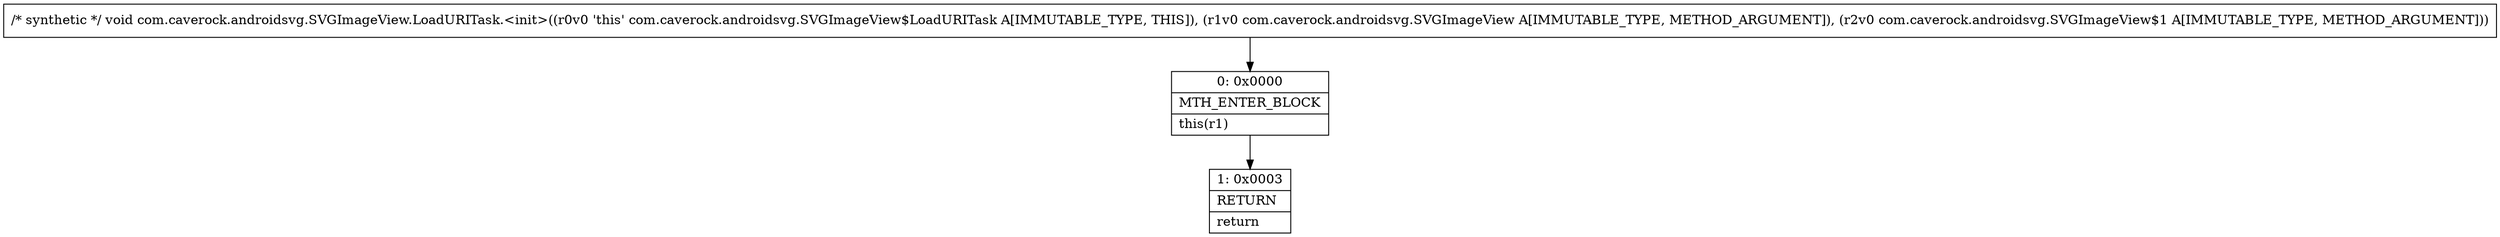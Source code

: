 digraph "CFG forcom.caverock.androidsvg.SVGImageView.LoadURITask.\<init\>(Lcom\/caverock\/androidsvg\/SVGImageView;Lcom\/caverock\/androidsvg\/SVGImageView$1;)V" {
Node_0 [shape=record,label="{0\:\ 0x0000|MTH_ENTER_BLOCK\l|this(r1)\l}"];
Node_1 [shape=record,label="{1\:\ 0x0003|RETURN\l|return\l}"];
MethodNode[shape=record,label="{\/* synthetic *\/ void com.caverock.androidsvg.SVGImageView.LoadURITask.\<init\>((r0v0 'this' com.caverock.androidsvg.SVGImageView$LoadURITask A[IMMUTABLE_TYPE, THIS]), (r1v0 com.caverock.androidsvg.SVGImageView A[IMMUTABLE_TYPE, METHOD_ARGUMENT]), (r2v0 com.caverock.androidsvg.SVGImageView$1 A[IMMUTABLE_TYPE, METHOD_ARGUMENT])) }"];
MethodNode -> Node_0;
Node_0 -> Node_1;
}

